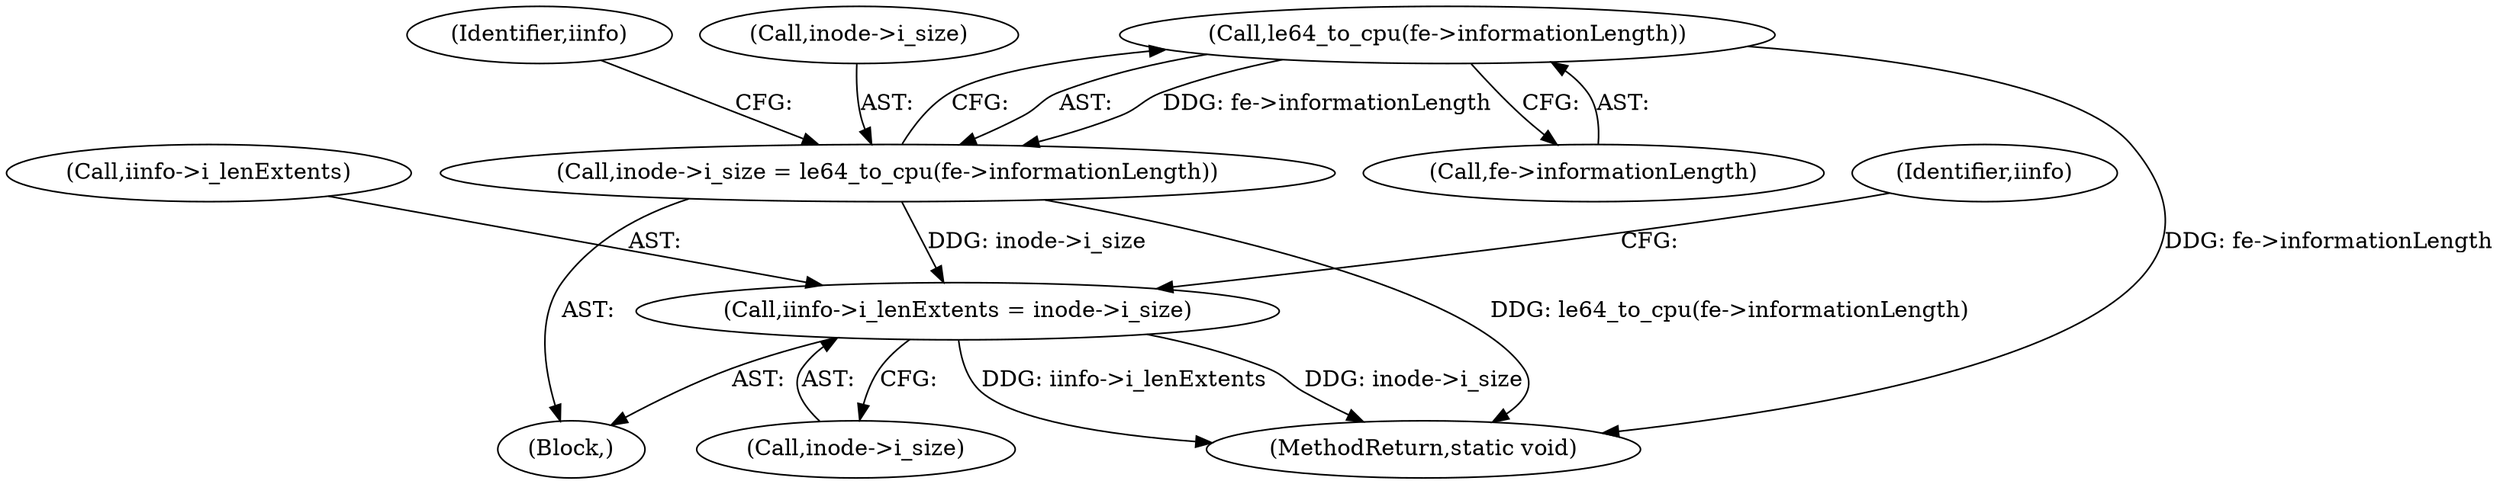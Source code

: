 digraph "0_linux_c03aa9f6e1f938618e6db2e23afef0574efeeb65@pointer" {
"1000720" [label="(Call,le64_to_cpu(fe->informationLength))"];
"1000716" [label="(Call,inode->i_size = le64_to_cpu(fe->informationLength))"];
"1000724" [label="(Call,iinfo->i_lenExtents = inode->i_size)"];
"1000734" [label="(Identifier,iinfo)"];
"1000720" [label="(Call,le64_to_cpu(fe->informationLength))"];
"1000105" [label="(Block,)"];
"1000721" [label="(Call,fe->informationLength)"];
"1001156" [label="(MethodReturn,static void)"];
"1000726" [label="(Identifier,iinfo)"];
"1000724" [label="(Call,iinfo->i_lenExtents = inode->i_size)"];
"1000725" [label="(Call,iinfo->i_lenExtents)"];
"1000716" [label="(Call,inode->i_size = le64_to_cpu(fe->informationLength))"];
"1000717" [label="(Call,inode->i_size)"];
"1000728" [label="(Call,inode->i_size)"];
"1000720" -> "1000716"  [label="AST: "];
"1000720" -> "1000721"  [label="CFG: "];
"1000721" -> "1000720"  [label="AST: "];
"1000716" -> "1000720"  [label="CFG: "];
"1000720" -> "1001156"  [label="DDG: fe->informationLength"];
"1000720" -> "1000716"  [label="DDG: fe->informationLength"];
"1000716" -> "1000105"  [label="AST: "];
"1000717" -> "1000716"  [label="AST: "];
"1000726" -> "1000716"  [label="CFG: "];
"1000716" -> "1001156"  [label="DDG: le64_to_cpu(fe->informationLength)"];
"1000716" -> "1000724"  [label="DDG: inode->i_size"];
"1000724" -> "1000105"  [label="AST: "];
"1000724" -> "1000728"  [label="CFG: "];
"1000725" -> "1000724"  [label="AST: "];
"1000728" -> "1000724"  [label="AST: "];
"1000734" -> "1000724"  [label="CFG: "];
"1000724" -> "1001156"  [label="DDG: iinfo->i_lenExtents"];
"1000724" -> "1001156"  [label="DDG: inode->i_size"];
}
